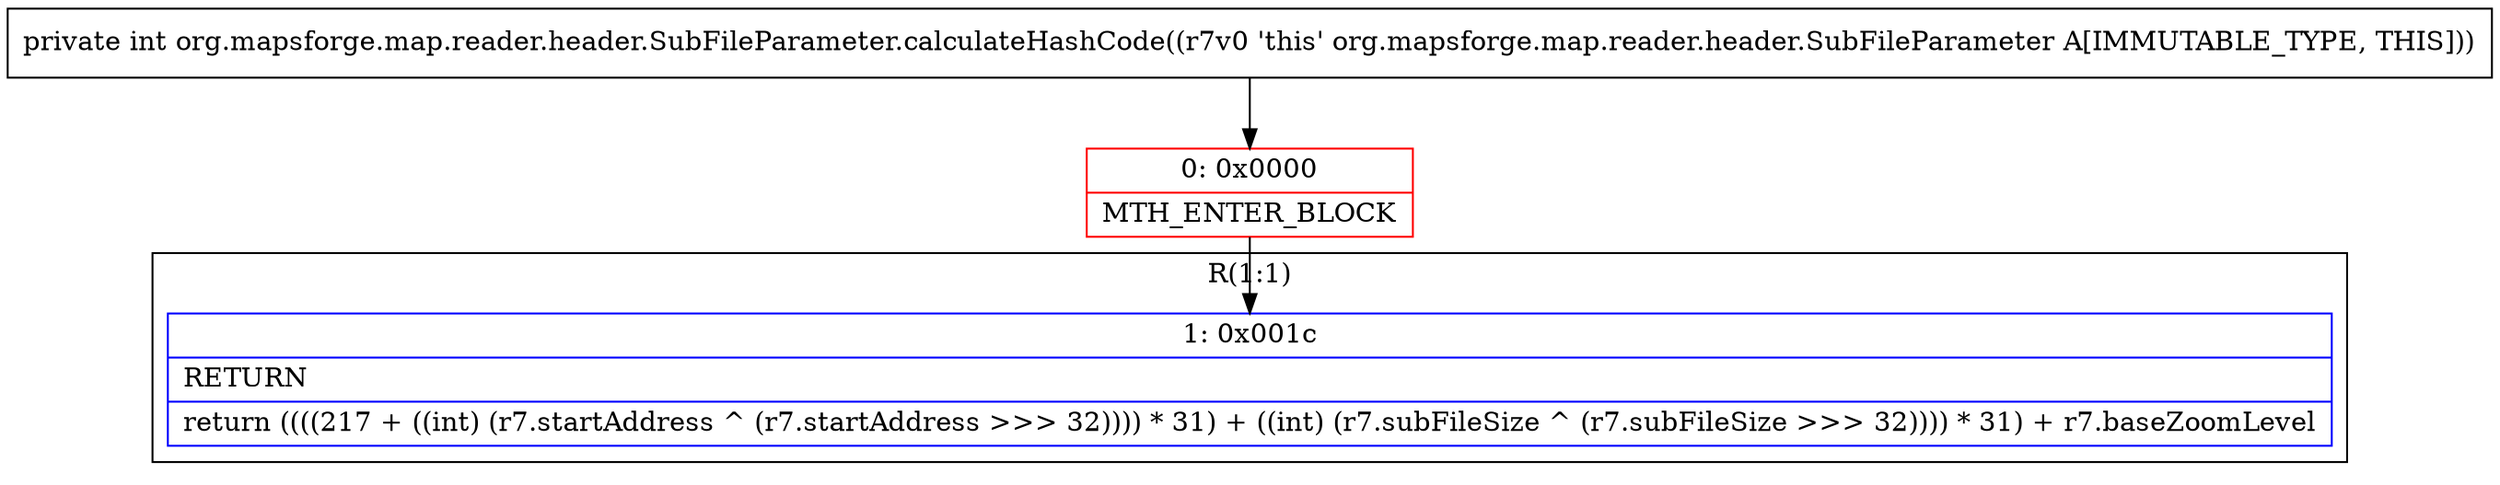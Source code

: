 digraph "CFG fororg.mapsforge.map.reader.header.SubFileParameter.calculateHashCode()I" {
subgraph cluster_Region_20870368 {
label = "R(1:1)";
node [shape=record,color=blue];
Node_1 [shape=record,label="{1\:\ 0x001c|RETURN\l|return ((((217 + ((int) (r7.startAddress ^ (r7.startAddress \>\>\> 32)))) * 31) + ((int) (r7.subFileSize ^ (r7.subFileSize \>\>\> 32)))) * 31) + r7.baseZoomLevel\l}"];
}
Node_0 [shape=record,color=red,label="{0\:\ 0x0000|MTH_ENTER_BLOCK\l}"];
MethodNode[shape=record,label="{private int org.mapsforge.map.reader.header.SubFileParameter.calculateHashCode((r7v0 'this' org.mapsforge.map.reader.header.SubFileParameter A[IMMUTABLE_TYPE, THIS])) }"];
MethodNode -> Node_0;
Node_0 -> Node_1;
}

